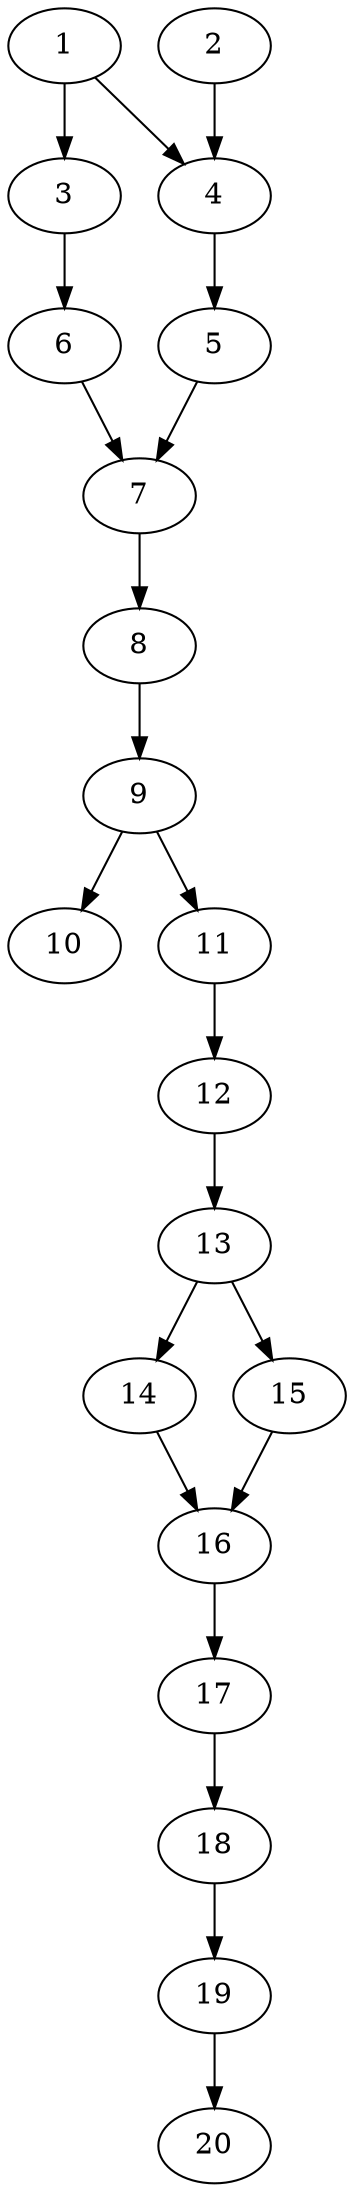 // DAG automatically generated by daggen at Thu Oct  3 13:58:42 2019
// ./daggen --dot -n 20 --ccr 0.3 --fat 0.3 --regular 0.5 --density 0.7 --mindata 5242880 --maxdata 52428800 
digraph G {
  1 [size="123040427", alpha="0.14", expect_size="36912128"] 
  1 -> 3 [size ="36912128"]
  1 -> 4 [size ="36912128"]
  2 [size="156296533", alpha="0.20", expect_size="46888960"] 
  2 -> 4 [size ="46888960"]
  3 [size="90685440", alpha="0.04", expect_size="27205632"] 
  3 -> 6 [size ="27205632"]
  4 [size="145452373", alpha="0.15", expect_size="43635712"] 
  4 -> 5 [size ="43635712"]
  5 [size="153374720", alpha="0.01", expect_size="46012416"] 
  5 -> 7 [size ="46012416"]
  6 [size="53756587", alpha="0.17", expect_size="16126976"] 
  6 -> 7 [size ="16126976"]
  7 [size="26978987", alpha="0.01", expect_size="8093696"] 
  7 -> 8 [size ="8093696"]
  8 [size="50425173", alpha="0.09", expect_size="15127552"] 
  8 -> 9 [size ="15127552"]
  9 [size="76127573", alpha="0.13", expect_size="22838272"] 
  9 -> 10 [size ="22838272"]
  9 -> 11 [size ="22838272"]
  10 [size="85558613", alpha="0.20", expect_size="25667584"] 
  11 [size="156627627", alpha="0.16", expect_size="46988288"] 
  11 -> 12 [size ="46988288"]
  12 [size="108339200", alpha="0.09", expect_size="32501760"] 
  12 -> 13 [size ="32501760"]
  13 [size="105048747", alpha="0.09", expect_size="31514624"] 
  13 -> 14 [size ="31514624"]
  13 -> 15 [size ="31514624"]
  14 [size="139472213", alpha="0.10", expect_size="41841664"] 
  14 -> 16 [size ="41841664"]
  15 [size="96310613", alpha="0.07", expect_size="28893184"] 
  15 -> 16 [size ="28893184"]
  16 [size="107243520", alpha="0.19", expect_size="32173056"] 
  16 -> 17 [size ="32173056"]
  17 [size="83503787", alpha="0.15", expect_size="25051136"] 
  17 -> 18 [size ="25051136"]
  18 [size="93754027", alpha="0.04", expect_size="28126208"] 
  18 -> 19 [size ="28126208"]
  19 [size="164829867", alpha="0.05", expect_size="49448960"] 
  19 -> 20 [size ="49448960"]
  20 [size="111933440", alpha="0.13", expect_size="33580032"] 
}
